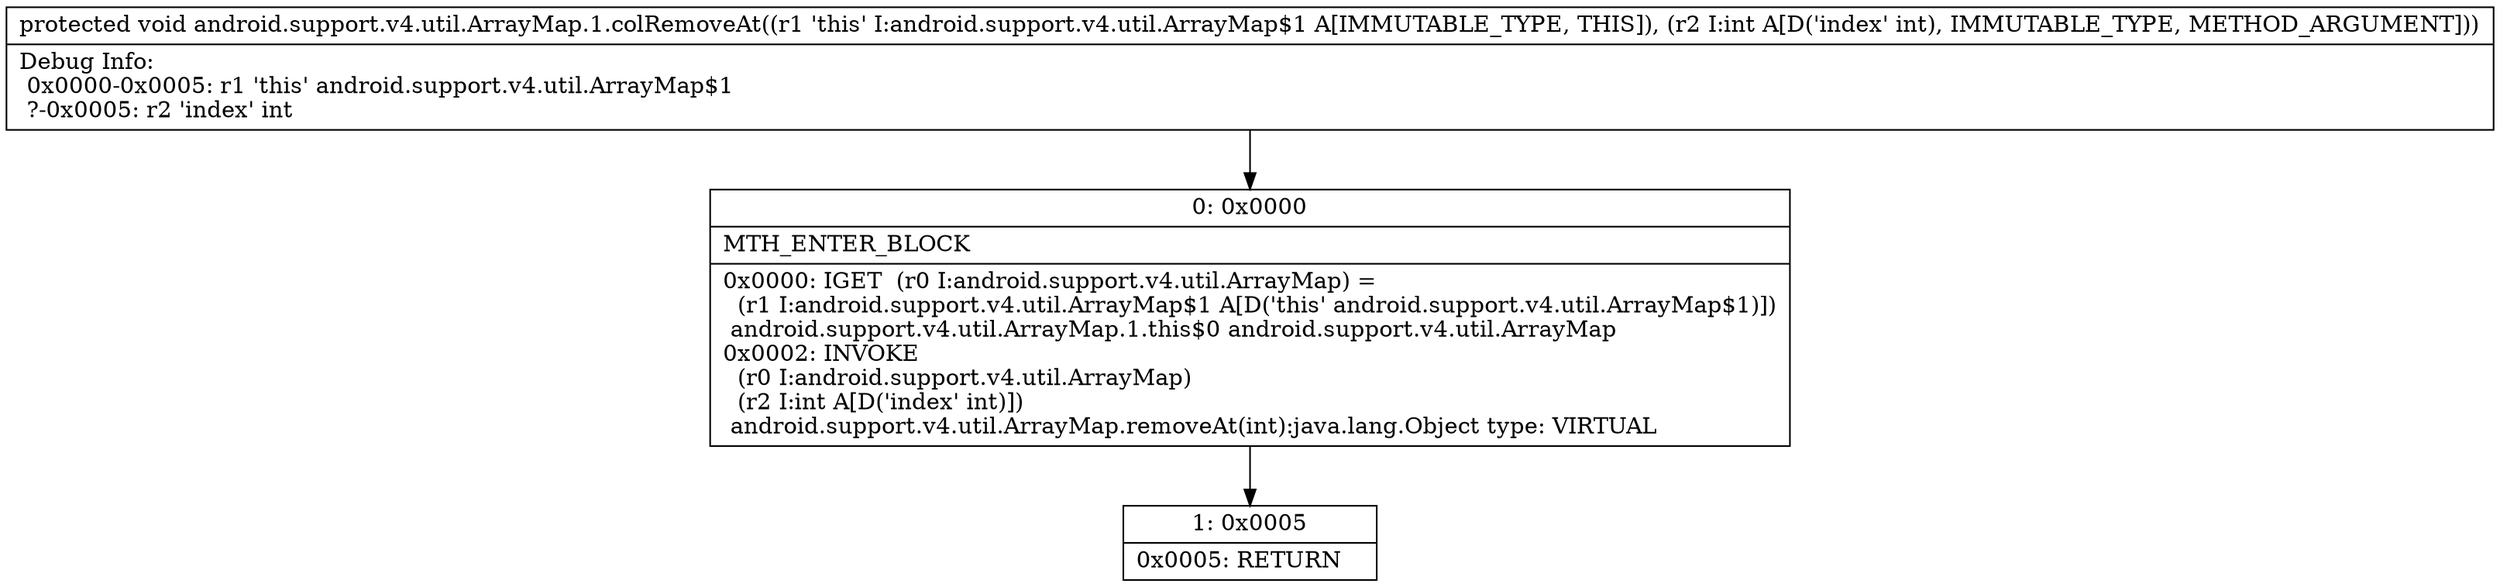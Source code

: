 digraph "CFG forandroid.support.v4.util.ArrayMap.1.colRemoveAt(I)V" {
Node_0 [shape=record,label="{0\:\ 0x0000|MTH_ENTER_BLOCK\l|0x0000: IGET  (r0 I:android.support.v4.util.ArrayMap) = \l  (r1 I:android.support.v4.util.ArrayMap$1 A[D('this' android.support.v4.util.ArrayMap$1)])\l android.support.v4.util.ArrayMap.1.this$0 android.support.v4.util.ArrayMap \l0x0002: INVOKE  \l  (r0 I:android.support.v4.util.ArrayMap)\l  (r2 I:int A[D('index' int)])\l android.support.v4.util.ArrayMap.removeAt(int):java.lang.Object type: VIRTUAL \l}"];
Node_1 [shape=record,label="{1\:\ 0x0005|0x0005: RETURN   \l}"];
MethodNode[shape=record,label="{protected void android.support.v4.util.ArrayMap.1.colRemoveAt((r1 'this' I:android.support.v4.util.ArrayMap$1 A[IMMUTABLE_TYPE, THIS]), (r2 I:int A[D('index' int), IMMUTABLE_TYPE, METHOD_ARGUMENT]))  | Debug Info:\l  0x0000\-0x0005: r1 'this' android.support.v4.util.ArrayMap$1\l  ?\-0x0005: r2 'index' int\l}"];
MethodNode -> Node_0;
Node_0 -> Node_1;
}

